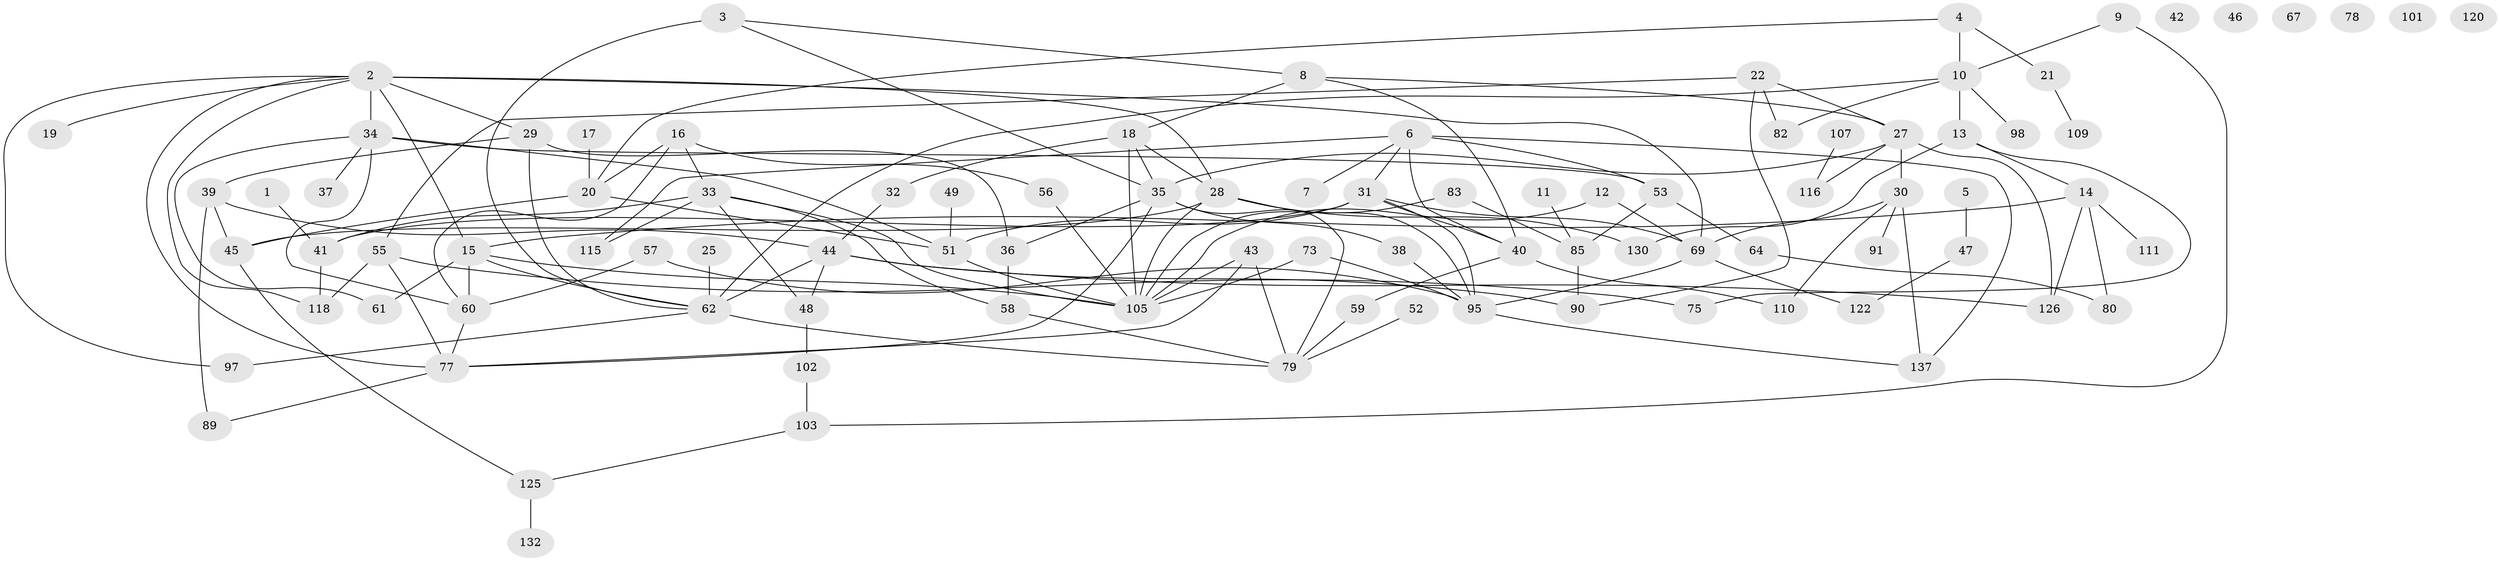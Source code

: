 // Generated by graph-tools (version 1.1) at 2025/23/03/03/25 07:23:24]
// undirected, 93 vertices, 146 edges
graph export_dot {
graph [start="1"]
  node [color=gray90,style=filled];
  1;
  2 [super="+123"];
  3 [super="+81"];
  4 [super="+26"];
  5 [super="+76"];
  6 [super="+50"];
  7 [super="+94"];
  8 [super="+23"];
  9;
  10 [super="+24"];
  11;
  12;
  13;
  14 [super="+128"];
  15 [super="+135"];
  16 [super="+74"];
  17;
  18 [super="+131"];
  19;
  20 [super="+129"];
  21;
  22 [super="+70"];
  25;
  27 [super="+92"];
  28 [super="+124"];
  29 [super="+63"];
  30;
  31 [super="+114"];
  32;
  33 [super="+66"];
  34 [super="+54"];
  35 [super="+133"];
  36 [super="+99"];
  37;
  38 [super="+68"];
  39 [super="+121"];
  40 [super="+84"];
  41;
  42;
  43 [super="+113"];
  44 [super="+86"];
  45;
  46;
  47;
  48;
  49;
  51;
  52;
  53 [super="+71"];
  55;
  56;
  57;
  58;
  59;
  60 [super="+65"];
  61;
  62 [super="+72"];
  64 [super="+87"];
  67;
  69 [super="+100"];
  73 [super="+108"];
  75;
  77 [super="+106"];
  78;
  79 [super="+104"];
  80 [super="+88"];
  82;
  83 [super="+93"];
  85 [super="+136"];
  89;
  90;
  91 [super="+127"];
  95 [super="+96"];
  97;
  98 [super="+112"];
  101;
  102;
  103;
  105 [super="+119"];
  107;
  109;
  110 [super="+117"];
  111;
  115;
  116;
  118 [super="+134"];
  120;
  122;
  125;
  126;
  130;
  132;
  137;
  1 -- 41;
  2 -- 15;
  2 -- 29;
  2 -- 97;
  2 -- 118;
  2 -- 34;
  2 -- 19;
  2 -- 28;
  2 -- 77;
  2 -- 69;
  3 -- 62;
  3 -- 8;
  3 -- 35;
  4 -- 20;
  4 -- 10 [weight=2];
  4 -- 21;
  5 -- 47;
  6 -- 40;
  6 -- 53 [weight=2];
  6 -- 115;
  6 -- 7;
  6 -- 137;
  6 -- 31;
  8 -- 18;
  8 -- 27;
  8 -- 40;
  9 -- 103;
  9 -- 10;
  10 -- 13 [weight=2];
  10 -- 82;
  10 -- 98;
  10 -- 62 [weight=2];
  11 -- 85;
  12 -- 69;
  12 -- 105;
  13 -- 14;
  13 -- 75;
  13 -- 130;
  14 -- 111;
  14 -- 126;
  14 -- 15;
  14 -- 80;
  15 -- 105;
  15 -- 61;
  15 -- 62;
  15 -- 60;
  16 -- 33;
  16 -- 56;
  16 -- 20 [weight=2];
  16 -- 60;
  17 -- 20;
  18 -- 32 [weight=2];
  18 -- 105;
  18 -- 28;
  18 -- 35;
  20 -- 51;
  20 -- 45;
  21 -- 109;
  22 -- 27;
  22 -- 55;
  22 -- 82;
  22 -- 90;
  25 -- 62;
  27 -- 35;
  27 -- 116;
  27 -- 126;
  27 -- 30;
  28 -- 105;
  28 -- 130;
  28 -- 45;
  28 -- 95;
  29 -- 39;
  29 -- 36;
  29 -- 62;
  30 -- 110;
  30 -- 137;
  30 -- 91;
  30 -- 69;
  31 -- 40 [weight=2];
  31 -- 95;
  31 -- 51;
  31 -- 69;
  31 -- 41;
  32 -- 44;
  33 -- 41;
  33 -- 48;
  33 -- 115;
  33 -- 105;
  33 -- 58;
  34 -- 51;
  34 -- 53;
  34 -- 37;
  34 -- 60;
  34 -- 61;
  35 -- 38;
  35 -- 79;
  35 -- 77;
  35 -- 36;
  36 -- 58;
  38 -- 95;
  39 -- 89;
  39 -- 44;
  39 -- 45;
  40 -- 59;
  40 -- 110;
  41 -- 118;
  43 -- 105;
  43 -- 77;
  43 -- 79;
  44 -- 48;
  44 -- 126;
  44 -- 62;
  44 -- 90;
  45 -- 125;
  47 -- 122;
  48 -- 102;
  49 -- 51;
  51 -- 105;
  52 -- 79;
  53 -- 64;
  53 -- 85;
  55 -- 75;
  55 -- 77;
  55 -- 118;
  56 -- 105;
  57 -- 60 [weight=2];
  57 -- 95;
  58 -- 79;
  59 -- 79;
  60 -- 77;
  62 -- 97;
  62 -- 79;
  64 -- 80;
  69 -- 95;
  69 -- 122;
  73 -- 95;
  73 -- 105;
  77 -- 89;
  83 -- 105;
  83 -- 85;
  85 -- 90;
  95 -- 137;
  102 -- 103;
  103 -- 125;
  107 -- 116;
  125 -- 132;
}
